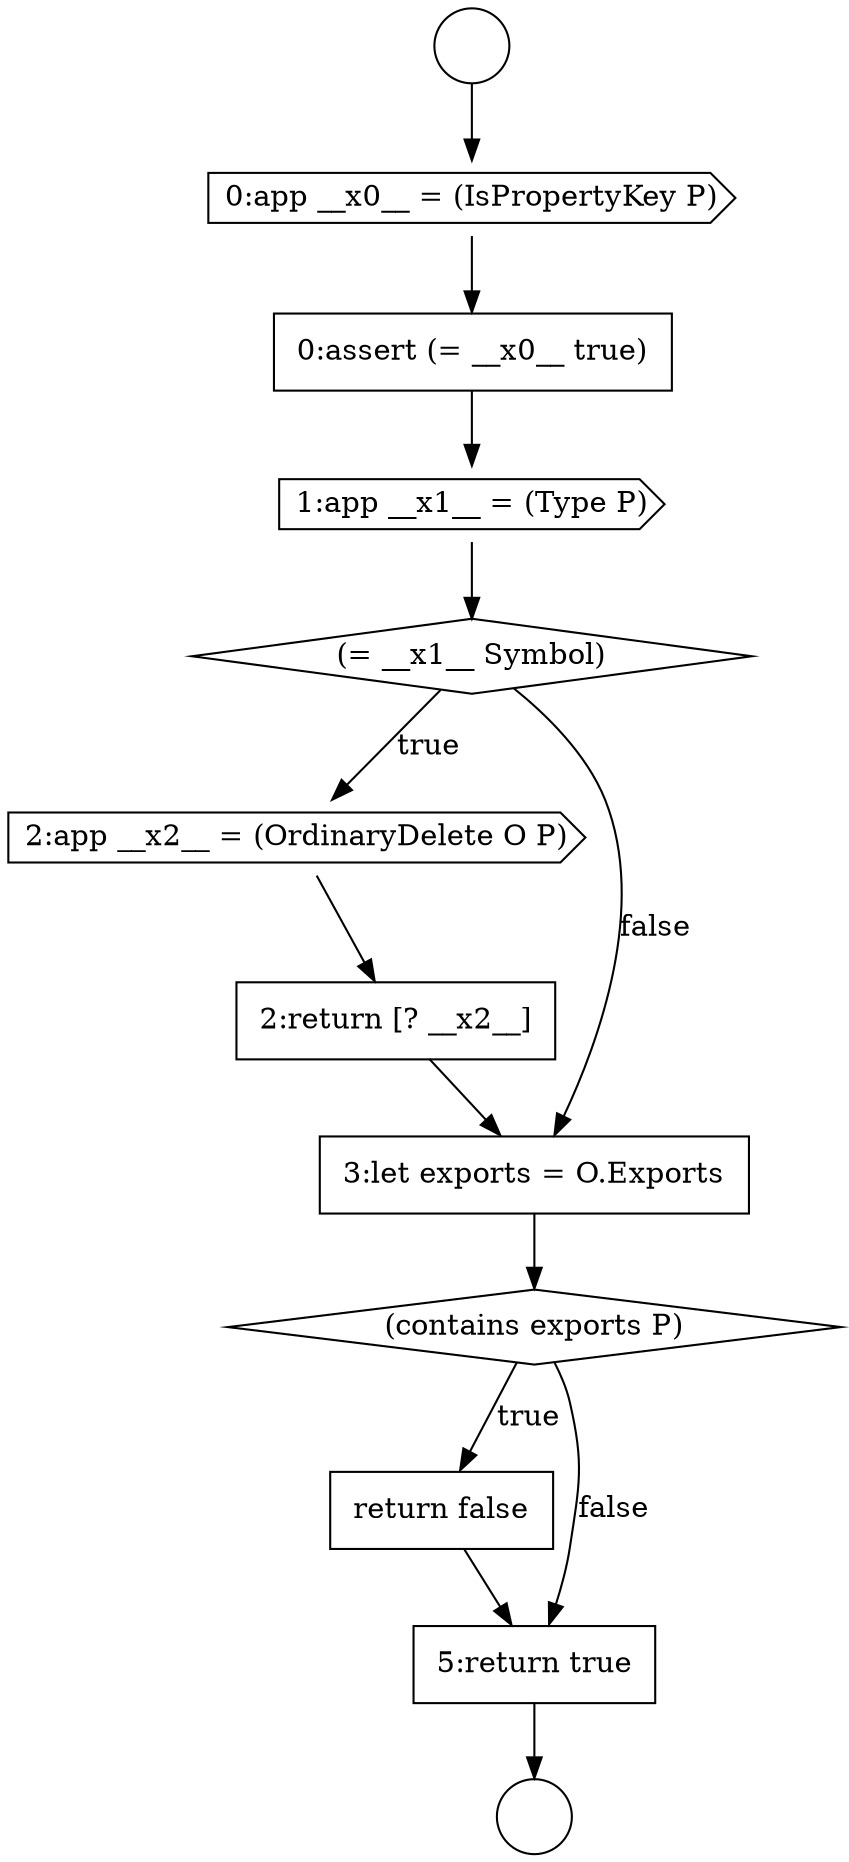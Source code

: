 digraph {
  node3116 [shape=cds, label=<<font color="black">2:app __x2__ = (OrdinaryDelete O P)</font>> color="black" fillcolor="white" style=filled]
  node3119 [shape=diamond, label=<<font color="black">(contains exports P)</font>> color="black" fillcolor="white" style=filled]
  node3115 [shape=diamond, label=<<font color="black">(= __x1__ Symbol)</font>> color="black" fillcolor="white" style=filled]
  node3111 [shape=circle label=" " color="black" fillcolor="white" style=filled]
  node3118 [shape=none, margin=0, label=<<font color="black">
    <table border="0" cellborder="1" cellspacing="0" cellpadding="10">
      <tr><td align="left">3:let exports = O.Exports</td></tr>
    </table>
  </font>> color="black" fillcolor="white" style=filled]
  node3110 [shape=circle label=" " color="black" fillcolor="white" style=filled]
  node3112 [shape=cds, label=<<font color="black">0:app __x0__ = (IsPropertyKey P)</font>> color="black" fillcolor="white" style=filled]
  node3114 [shape=cds, label=<<font color="black">1:app __x1__ = (Type P)</font>> color="black" fillcolor="white" style=filled]
  node3117 [shape=none, margin=0, label=<<font color="black">
    <table border="0" cellborder="1" cellspacing="0" cellpadding="10">
      <tr><td align="left">2:return [? __x2__]</td></tr>
    </table>
  </font>> color="black" fillcolor="white" style=filled]
  node3113 [shape=none, margin=0, label=<<font color="black">
    <table border="0" cellborder="1" cellspacing="0" cellpadding="10">
      <tr><td align="left">0:assert (= __x0__ true)</td></tr>
    </table>
  </font>> color="black" fillcolor="white" style=filled]
  node3120 [shape=none, margin=0, label=<<font color="black">
    <table border="0" cellborder="1" cellspacing="0" cellpadding="10">
      <tr><td align="left">return false</td></tr>
    </table>
  </font>> color="black" fillcolor="white" style=filled]
  node3121 [shape=none, margin=0, label=<<font color="black">
    <table border="0" cellborder="1" cellspacing="0" cellpadding="10">
      <tr><td align="left">5:return true</td></tr>
    </table>
  </font>> color="black" fillcolor="white" style=filled]
  node3118 -> node3119 [ color="black"]
  node3119 -> node3120 [label=<<font color="black">true</font>> color="black"]
  node3119 -> node3121 [label=<<font color="black">false</font>> color="black"]
  node3112 -> node3113 [ color="black"]
  node3114 -> node3115 [ color="black"]
  node3120 -> node3121 [ color="black"]
  node3115 -> node3116 [label=<<font color="black">true</font>> color="black"]
  node3115 -> node3118 [label=<<font color="black">false</font>> color="black"]
  node3117 -> node3118 [ color="black"]
  node3116 -> node3117 [ color="black"]
  node3110 -> node3112 [ color="black"]
  node3113 -> node3114 [ color="black"]
  node3121 -> node3111 [ color="black"]
}
